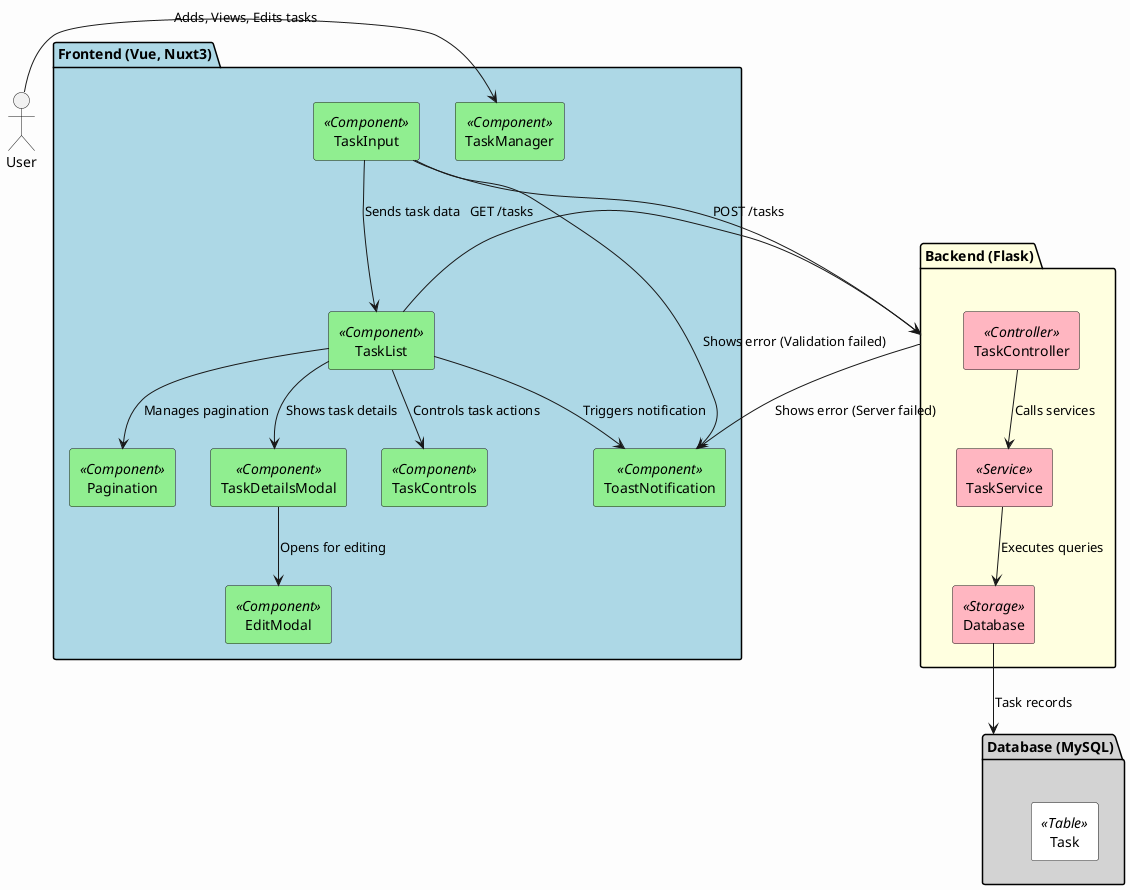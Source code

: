@startuml
skinparam monochrome false
skinparam componentStyle rectangle
skinparam backgroundColor #fdfdfd

' フロントエンド
package "Frontend (Vue, Nuxt3)" #LightBlue {
    [TaskInput] as taskInput <<Component>> #LightGreen
    [TaskList] as taskList <<Component>> #LightGreen
    [Pagination] as pagination <<Component>> #LightGreen
    [TaskDetailsModal] as detailsModal <<Component>> #LightGreen
    [TaskControls] as taskControls <<Component>> #LightGreen
    [EditModal] as editModal <<Component>> #LightGreen
    [ToastNotification] as toast <<Component>> #LightGreen

    [TaskManager] as taskManager <<Component>> #LightGreen
}

' ユーザー操作
actor User
User -> taskManager : Adds, Views, Edits tasks

' フロントエンドとバックエンドの通信
taskInput --> [Backend (Flask)] : POST /tasks
taskList --> [Backend (Flask)] : GET /tasks

' バックエンド
package "Backend (Flask)" #LightYellow {
    [TaskController] as taskController <<Controller>> #LightPink
    [TaskService] as taskService <<Service>> #LightPink
    [Database] as database <<Storage>> #LightPink
}

taskController --> taskService : Calls services
taskService --> database : Executes queries

' データベース
database --> [Database (MySQL)] : Task records

package "Database (MySQL)" #LightGray {
    [Task] <<Table>> #White
}

' フロントエンドフロー
taskInput --> taskList : Sends task data
taskList --> pagination : Manages pagination
taskList --> detailsModal : Shows task details
detailsModal --> editModal : Opens for editing
taskList --> taskControls : Controls task actions
taskList --> toast : Triggers notification

' エラー処理
taskInput --> toast : Shows error (Validation failed)
[Backend (Flask)] --> toast : Shows error (Server failed)
@enduml
